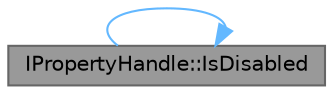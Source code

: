 digraph "IPropertyHandle::IsDisabled"
{
 // INTERACTIVE_SVG=YES
 // LATEX_PDF_SIZE
  bgcolor="transparent";
  edge [fontname=Helvetica,fontsize=10,labelfontname=Helvetica,labelfontsize=10];
  node [fontname=Helvetica,fontsize=10,shape=box,height=0.2,width=0.4];
  rankdir="LR";
  Node1 [id="Node000001",label="IPropertyHandle::IsDisabled",height=0.2,width=0.4,color="gray40", fillcolor="grey60", style="filled", fontcolor="black",tooltip="Tests if a value is disabled for this property."];
  Node1 -> Node1 [id="edge1_Node000001_Node000001",color="steelblue1",style="solid",tooltip=" "];
}
